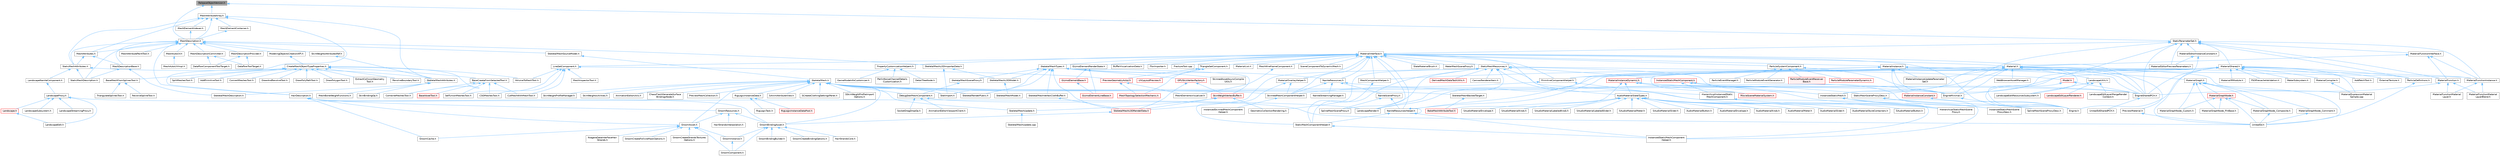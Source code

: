 digraph "ReleaseObjectVersion.h"
{
 // INTERACTIVE_SVG=YES
 // LATEX_PDF_SIZE
  bgcolor="transparent";
  edge [fontname=Helvetica,fontsize=10,labelfontname=Helvetica,labelfontsize=10];
  node [fontname=Helvetica,fontsize=10,shape=box,height=0.2,width=0.4];
  Node1 [id="Node000001",label="ReleaseObjectVersion.h",height=0.2,width=0.4,color="gray40", fillcolor="grey60", style="filled", fontcolor="black",tooltip=" "];
  Node1 -> Node2 [id="edge1_Node000001_Node000002",dir="back",color="steelblue1",style="solid",tooltip=" "];
  Node2 [id="Node000002",label="MeshAttributeArray.h",height=0.2,width=0.4,color="grey40", fillcolor="white", style="filled",URL="$dd/dcf/MeshAttributeArray_8h.html",tooltip=" "];
  Node2 -> Node3 [id="edge2_Node000002_Node000003",dir="back",color="steelblue1",style="solid",tooltip=" "];
  Node3 [id="Node000003",label="HairDescription.h",height=0.2,width=0.4,color="grey40", fillcolor="white", style="filled",URL="$df/d27/HairDescription_8h.html",tooltip=" "];
  Node3 -> Node4 [id="edge3_Node000003_Node000004",dir="back",color="steelblue1",style="solid",tooltip=" "];
  Node4 [id="Node000004",label="GroomAsset.h",height=0.2,width=0.4,color="grey40", fillcolor="white", style="filled",URL="$d8/df1/GroomAsset_8h.html",tooltip=" "];
  Node4 -> Node5 [id="edge4_Node000004_Node000005",dir="back",color="steelblue1",style="solid",tooltip=" "];
  Node5 [id="Node000005",label="GroomCache.h",height=0.2,width=0.4,color="grey40", fillcolor="white", style="filled",URL="$d7/d6e/GroomCache_8h.html",tooltip=" "];
  Node4 -> Node6 [id="edge5_Node000004_Node000006",dir="back",color="steelblue1",style="solid",tooltip=" "];
  Node6 [id="Node000006",label="GroomComponent.h",height=0.2,width=0.4,color="grey40", fillcolor="white", style="filled",URL="$de/d2e/GroomComponent_8h.html",tooltip=" "];
  Node4 -> Node7 [id="edge6_Node000004_Node000007",dir="back",color="steelblue1",style="solid",tooltip=" "];
  Node7 [id="Node000007",label="GroomCreateFollicleMaskOptions.h",height=0.2,width=0.4,color="grey40", fillcolor="white", style="filled",URL="$d7/d8b/GroomCreateFollicleMaskOptions_8h.html",tooltip=" "];
  Node4 -> Node8 [id="edge7_Node000004_Node000008",dir="back",color="steelblue1",style="solid",tooltip=" "];
  Node8 [id="Node000008",label="GroomCreateStrandsTextures\lOptions.h",height=0.2,width=0.4,color="grey40", fillcolor="white", style="filled",URL="$da/dfc/GroomCreateStrandsTexturesOptions_8h.html",tooltip=" "];
  Node4 -> Node9 [id="edge8_Node000004_Node000009",dir="back",color="steelblue1",style="solid",tooltip=" "];
  Node9 [id="Node000009",label="GroomInstance.h",height=0.2,width=0.4,color="grey40", fillcolor="white", style="filled",URL="$dd/d47/GroomInstance_8h.html",tooltip=" "];
  Node9 -> Node6 [id="edge9_Node000009_Node000006",dir="back",color="steelblue1",style="solid",tooltip=" "];
  Node4 -> Node10 [id="edge10_Node000004_Node000010",dir="back",color="steelblue1",style="solid",tooltip=" "];
  Node10 [id="Node000010",label="NiagaraDataInterfaceHair\lStrands.h",height=0.2,width=0.4,color="grey40", fillcolor="white", style="filled",URL="$da/dd2/NiagaraDataInterfaceHairStrands_8h.html",tooltip=" "];
  Node3 -> Node11 [id="edge11_Node000003_Node000011",dir="back",color="steelblue1",style="solid",tooltip=" "];
  Node11 [id="Node000011",label="GroomBindingAsset.h",height=0.2,width=0.4,color="grey40", fillcolor="white", style="filled",URL="$de/d26/GroomBindingAsset_8h.html",tooltip=" "];
  Node11 -> Node12 [id="edge12_Node000011_Node000012",dir="back",color="steelblue1",style="solid",tooltip=" "];
  Node12 [id="Node000012",label="GroomBindingBuilder.h",height=0.2,width=0.4,color="grey40", fillcolor="white", style="filled",URL="$d2/d2f/GroomBindingBuilder_8h.html",tooltip=" "];
  Node11 -> Node6 [id="edge13_Node000011_Node000006",dir="back",color="steelblue1",style="solid",tooltip=" "];
  Node11 -> Node13 [id="edge14_Node000011_Node000013",dir="back",color="steelblue1",style="solid",tooltip=" "];
  Node13 [id="Node000013",label="GroomCreateBindingOptions.h",height=0.2,width=0.4,color="grey40", fillcolor="white", style="filled",URL="$d5/dba/GroomCreateBindingOptions_8h.html",tooltip=" "];
  Node11 -> Node9 [id="edge15_Node000011_Node000009",dir="back",color="steelblue1",style="solid",tooltip=" "];
  Node11 -> Node14 [id="edge16_Node000011_Node000014",dir="back",color="steelblue1",style="solid",tooltip=" "];
  Node14 [id="Node000014",label="HairStrandsCore.h",height=0.2,width=0.4,color="grey40", fillcolor="white", style="filled",URL="$d7/def/HairStrandsCore_8h.html",tooltip=" "];
  Node3 -> Node5 [id="edge17_Node000003_Node000005",dir="back",color="steelblue1",style="solid",tooltip=" "];
  Node3 -> Node15 [id="edge18_Node000003_Node000015",dir="back",color="steelblue1",style="solid",tooltip=" "];
  Node15 [id="Node000015",label="GroomResources.h",height=0.2,width=0.4,color="grey40", fillcolor="white", style="filled",URL="$d0/d70/GroomResources_8h.html",tooltip=" "];
  Node15 -> Node4 [id="edge19_Node000015_Node000004",dir="back",color="steelblue1",style="solid",tooltip=" "];
  Node15 -> Node11 [id="edge20_Node000015_Node000011",dir="back",color="steelblue1",style="solid",tooltip=" "];
  Node15 -> Node16 [id="edge21_Node000015_Node000016",dir="back",color="steelblue1",style="solid",tooltip=" "];
  Node16 [id="Node000016",label="HairStrandsInterpolation.h",height=0.2,width=0.4,color="grey40", fillcolor="white", style="filled",URL="$de/dab/HairStrandsInterpolation_8h.html",tooltip=" "];
  Node2 -> Node17 [id="edge22_Node000002_Node000017",dir="back",color="steelblue1",style="solid",tooltip=" "];
  Node17 [id="Node000017",label="MeshAttributes.h",height=0.2,width=0.4,color="grey40", fillcolor="white", style="filled",URL="$d8/d64/MeshAttributes_8h.html",tooltip=" "];
  Node17 -> Node18 [id="edge23_Node000017_Node000018",dir="back",color="steelblue1",style="solid",tooltip=" "];
  Node18 [id="Node000018",label="MeshDescriptionBase.h",height=0.2,width=0.4,color="grey40", fillcolor="white", style="filled",URL="$d3/d3c/MeshDescriptionBase_8h.html",tooltip=" "];
  Node18 -> Node19 [id="edge24_Node000018_Node000019",dir="back",color="steelblue1",style="solid",tooltip=" "];
  Node19 [id="Node000019",label="SkeletalMeshDescription.h",height=0.2,width=0.4,color="grey40", fillcolor="white", style="filled",URL="$d3/d6a/SkeletalMeshDescription_8h.html",tooltip=" "];
  Node18 -> Node20 [id="edge25_Node000018_Node000020",dir="back",color="steelblue1",style="solid",tooltip=" "];
  Node20 [id="Node000020",label="StaticMeshDescription.h",height=0.2,width=0.4,color="grey40", fillcolor="white", style="filled",URL="$d5/d71/StaticMeshDescription_8h.html",tooltip=" "];
  Node17 -> Node21 [id="edge26_Node000017_Node000021",dir="back",color="steelblue1",style="solid",tooltip=" "];
  Node21 [id="Node000021",label="StaticMeshAttributes.h",height=0.2,width=0.4,color="grey40", fillcolor="white", style="filled",URL="$dd/db4/StaticMeshAttributes_8h.html",tooltip=" "];
  Node21 -> Node22 [id="edge27_Node000021_Node000022",dir="back",color="steelblue1",style="solid",tooltip=" "];
  Node22 [id="Node000022",label="LandscapeNaniteComponent.h",height=0.2,width=0.4,color="grey40", fillcolor="white", style="filled",URL="$d0/de5/LandscapeNaniteComponent_8h.html",tooltip=" "];
  Node22 -> Node23 [id="edge28_Node000022_Node000023",dir="back",color="steelblue1",style="solid",tooltip=" "];
  Node23 [id="Node000023",label="LandscapeProxy.h",height=0.2,width=0.4,color="grey40", fillcolor="white", style="filled",URL="$db/dae/LandscapeProxy_8h.html",tooltip=" "];
  Node23 -> Node24 [id="edge29_Node000023_Node000024",dir="back",color="steelblue1",style="solid",tooltip=" "];
  Node24 [id="Node000024",label="Landscape.h",height=0.2,width=0.4,color="red", fillcolor="#FFF0F0", style="filled",URL="$d5/dd6/Landscape_8h.html",tooltip=" "];
  Node24 -> Node25 [id="edge30_Node000024_Node000025",dir="back",color="steelblue1",style="solid",tooltip=" "];
  Node25 [id="Node000025",label="LandscapeEdit.h",height=0.2,width=0.4,color="grey40", fillcolor="white", style="filled",URL="$df/d61/LandscapeEdit_8h.html",tooltip=" "];
  Node23 -> Node25 [id="edge31_Node000023_Node000025",dir="back",color="steelblue1",style="solid",tooltip=" "];
  Node23 -> Node30 [id="edge32_Node000023_Node000030",dir="back",color="steelblue1",style="solid",tooltip=" "];
  Node30 [id="Node000030",label="LandscapeRender.h",height=0.2,width=0.4,color="grey40", fillcolor="white", style="filled",URL="$df/d67/LandscapeRender_8h.html",tooltip=" "];
  Node23 -> Node31 [id="edge33_Node000023_Node000031",dir="back",color="steelblue1",style="solid",tooltip=" "];
  Node31 [id="Node000031",label="LandscapeStreamingProxy.h",height=0.2,width=0.4,color="grey40", fillcolor="white", style="filled",URL="$de/d5a/LandscapeStreamingProxy_8h.html",tooltip=" "];
  Node23 -> Node32 [id="edge34_Node000023_Node000032",dir="back",color="steelblue1",style="solid",tooltip=" "];
  Node32 [id="Node000032",label="LandscapeSubsystem.h",height=0.2,width=0.4,color="grey40", fillcolor="white", style="filled",URL="$d7/ddd/LandscapeSubsystem_8h.html",tooltip=" "];
  Node21 -> Node33 [id="edge35_Node000021_Node000033",dir="back",color="steelblue1",style="solid",tooltip=" "];
  Node33 [id="Node000033",label="SkeletalMeshAttributes.h",height=0.2,width=0.4,color="grey40", fillcolor="white", style="filled",URL="$df/d3f/SkeletalMeshAttributes_8h.html",tooltip=" "];
  Node33 -> Node34 [id="edge36_Node000033_Node000034",dir="back",color="steelblue1",style="solid",tooltip=" "];
  Node34 [id="Node000034",label="MeshBoneWeightFunctions.h",height=0.2,width=0.4,color="grey40", fillcolor="white", style="filled",URL="$db/df8/MeshBoneWeightFunctions_8h.html",tooltip=" "];
  Node33 -> Node19 [id="edge37_Node000033_Node000019",dir="back",color="steelblue1",style="solid",tooltip=" "];
  Node33 -> Node35 [id="edge38_Node000033_Node000035",dir="back",color="steelblue1",style="solid",tooltip=" "];
  Node35 [id="Node000035",label="SkinBindingOp.h",height=0.2,width=0.4,color="grey40", fillcolor="white", style="filled",URL="$d0/df0/SkinBindingOp_8h.html",tooltip=" "];
  Node21 -> Node20 [id="edge39_Node000021_Node000020",dir="back",color="steelblue1",style="solid",tooltip=" "];
  Node2 -> Node36 [id="edge40_Node000002_Node000036",dir="back",color="steelblue1",style="solid",tooltip=" "];
  Node36 [id="Node000036",label="MeshDescription.h",height=0.2,width=0.4,color="grey40", fillcolor="white", style="filled",URL="$d5/d91/MeshDescription_8h.html",tooltip=" "];
  Node36 -> Node3 [id="edge41_Node000036_Node000003",dir="back",color="steelblue1",style="solid",tooltip=" "];
  Node36 -> Node37 [id="edge42_Node000036_Node000037",dir="back",color="steelblue1",style="solid",tooltip=" "];
  Node37 [id="Node000037",label="MeshAttributePaintTool.h",height=0.2,width=0.4,color="grey40", fillcolor="white", style="filled",URL="$d3/d29/MeshAttributePaintTool_8h.html",tooltip=" "];
  Node36 -> Node17 [id="edge43_Node000036_Node000017",dir="back",color="steelblue1",style="solid",tooltip=" "];
  Node36 -> Node38 [id="edge44_Node000036_Node000038",dir="back",color="steelblue1",style="solid",tooltip=" "];
  Node38 [id="Node000038",label="MeshAutoUV.h",height=0.2,width=0.4,color="grey40", fillcolor="white", style="filled",URL="$d4/db4/MeshAutoUV_8h.html",tooltip=" "];
  Node38 -> Node39 [id="edge45_Node000038_Node000039",dir="back",color="steelblue1",style="solid",tooltip=" "];
  Node39 [id="Node000039",label="MeshAutoUVImpl.h",height=0.2,width=0.4,color="grey40", fillcolor="white", style="filled",URL="$d2/ddc/MeshAutoUVImpl_8h.html",tooltip=" "];
  Node36 -> Node18 [id="edge46_Node000036_Node000018",dir="back",color="steelblue1",style="solid",tooltip=" "];
  Node36 -> Node40 [id="edge47_Node000036_Node000040",dir="back",color="steelblue1",style="solid",tooltip=" "];
  Node40 [id="Node000040",label="MeshDescriptionCommitter.h",height=0.2,width=0.4,color="grey40", fillcolor="white", style="filled",URL="$d0/dae/MeshDescriptionCommitter_8h.html",tooltip=" "];
  Node40 -> Node41 [id="edge48_Node000040_Node000041",dir="back",color="steelblue1",style="solid",tooltip=" "];
  Node41 [id="Node000041",label="DataflowComponentToolTarget.h",height=0.2,width=0.4,color="grey40", fillcolor="white", style="filled",URL="$d4/de8/DataflowComponentToolTarget_8h.html",tooltip=" "];
  Node40 -> Node42 [id="edge49_Node000040_Node000042",dir="back",color="steelblue1",style="solid",tooltip=" "];
  Node42 [id="Node000042",label="DataflowToolTarget.h",height=0.2,width=0.4,color="grey40", fillcolor="white", style="filled",URL="$d3/dd6/DataflowToolTarget_8h.html",tooltip=" "];
  Node36 -> Node43 [id="edge50_Node000036_Node000043",dir="back",color="steelblue1",style="solid",tooltip=" "];
  Node43 [id="Node000043",label="MeshDescriptionProvider.h",height=0.2,width=0.4,color="grey40", fillcolor="white", style="filled",URL="$da/db2/MeshDescriptionProvider_8h.html",tooltip=" "];
  Node43 -> Node41 [id="edge51_Node000043_Node000041",dir="back",color="steelblue1",style="solid",tooltip=" "];
  Node43 -> Node42 [id="edge52_Node000043_Node000042",dir="back",color="steelblue1",style="solid",tooltip=" "];
  Node36 -> Node44 [id="edge53_Node000036_Node000044",dir="back",color="steelblue1",style="solid",tooltip=" "];
  Node44 [id="Node000044",label="ModelingObjectsCreationAPI.h",height=0.2,width=0.4,color="grey40", fillcolor="white", style="filled",URL="$df/d4c/ModelingObjectsCreationAPI_8h.html",tooltip=" "];
  Node44 -> Node45 [id="edge54_Node000044_Node000045",dir="back",color="steelblue1",style="solid",tooltip=" "];
  Node45 [id="Node000045",label="CreateMeshObjectTypeProperties.h",height=0.2,width=0.4,color="grey40", fillcolor="white", style="filled",URL="$d9/d04/CreateMeshObjectTypeProperties_8h.html",tooltip=" "];
  Node45 -> Node46 [id="edge55_Node000045_Node000046",dir="back",color="steelblue1",style="solid",tooltip=" "];
  Node46 [id="Node000046",label="AddPrimitiveTool.h",height=0.2,width=0.4,color="grey40", fillcolor="white", style="filled",URL="$d5/dbf/AddPrimitiveTool_8h.html",tooltip=" "];
  Node45 -> Node47 [id="edge56_Node000045_Node000047",dir="back",color="steelblue1",style="solid",tooltip=" "];
  Node47 [id="Node000047",label="BaseCreateFromSelectedTool.h",height=0.2,width=0.4,color="grey40", fillcolor="white", style="filled",URL="$de/dc7/BaseCreateFromSelectedTool_8h.html",tooltip=" "];
  Node47 -> Node48 [id="edge57_Node000047_Node000048",dir="back",color="steelblue1",style="solid",tooltip=" "];
  Node48 [id="Node000048",label="BaseVoxelTool.h",height=0.2,width=0.4,color="red", fillcolor="#FFF0F0", style="filled",URL="$db/d63/BaseVoxelTool_8h.html",tooltip=" "];
  Node47 -> Node52 [id="edge58_Node000047_Node000052",dir="back",color="steelblue1",style="solid",tooltip=" "];
  Node52 [id="Node000052",label="CSGMeshesTool.h",height=0.2,width=0.4,color="grey40", fillcolor="white", style="filled",URL="$db/dd1/CSGMeshesTool_8h.html",tooltip=" "];
  Node47 -> Node53 [id="edge59_Node000047_Node000053",dir="back",color="steelblue1",style="solid",tooltip=" "];
  Node53 [id="Node000053",label="CombineMeshesTool.h",height=0.2,width=0.4,color="grey40", fillcolor="white", style="filled",URL="$dd/da3/CombineMeshesTool_8h.html",tooltip=" "];
  Node47 -> Node54 [id="edge60_Node000047_Node000054",dir="back",color="steelblue1",style="solid",tooltip=" "];
  Node54 [id="Node000054",label="CutMeshWithMeshTool.h",height=0.2,width=0.4,color="grey40", fillcolor="white", style="filled",URL="$d2/d2c/CutMeshWithMeshTool_8h.html",tooltip=" "];
  Node47 -> Node55 [id="edge61_Node000047_Node000055",dir="back",color="steelblue1",style="solid",tooltip=" "];
  Node55 [id="Node000055",label="SelfUnionMeshesTool.h",height=0.2,width=0.4,color="grey40", fillcolor="white", style="filled",URL="$dc/dad/SelfUnionMeshesTool_8h.html",tooltip=" "];
  Node45 -> Node56 [id="edge62_Node000045_Node000056",dir="back",color="steelblue1",style="solid",tooltip=" "];
  Node56 [id="Node000056",label="BaseMeshFromSplinesTool.h",height=0.2,width=0.4,color="grey40", fillcolor="white", style="filled",URL="$da/d31/BaseMeshFromSplinesTool_8h.html",tooltip=" "];
  Node56 -> Node57 [id="edge63_Node000056_Node000057",dir="back",color="steelblue1",style="solid",tooltip=" "];
  Node57 [id="Node000057",label="RevolveSplineTool.h",height=0.2,width=0.4,color="grey40", fillcolor="white", style="filled",URL="$d3/d36/RevolveSplineTool_8h.html",tooltip=" "];
  Node56 -> Node58 [id="edge64_Node000056_Node000058",dir="back",color="steelblue1",style="solid",tooltip=" "];
  Node58 [id="Node000058",label="TriangulateSplinesTool.h",height=0.2,width=0.4,color="grey40", fillcolor="white", style="filled",URL="$d9/de6/TriangulateSplinesTool_8h.html",tooltip=" "];
  Node45 -> Node53 [id="edge65_Node000045_Node000053",dir="back",color="steelblue1",style="solid",tooltip=" "];
  Node45 -> Node59 [id="edge66_Node000045_Node000059",dir="back",color="steelblue1",style="solid",tooltip=" "];
  Node59 [id="Node000059",label="ConvertMeshesTool.h",height=0.2,width=0.4,color="grey40", fillcolor="white", style="filled",URL="$dc/d47/ConvertMeshesTool_8h.html",tooltip=" "];
  Node45 -> Node60 [id="edge67_Node000045_Node000060",dir="back",color="steelblue1",style="solid",tooltip=" "];
  Node60 [id="Node000060",label="DrawAndRevolveTool.h",height=0.2,width=0.4,color="grey40", fillcolor="white", style="filled",URL="$d8/d06/DrawAndRevolveTool_8h.html",tooltip=" "];
  Node45 -> Node61 [id="edge68_Node000045_Node000061",dir="back",color="steelblue1",style="solid",tooltip=" "];
  Node61 [id="Node000061",label="DrawPolyPathTool.h",height=0.2,width=0.4,color="grey40", fillcolor="white", style="filled",URL="$dc/d3e/DrawPolyPathTool_8h.html",tooltip=" "];
  Node45 -> Node62 [id="edge69_Node000045_Node000062",dir="back",color="steelblue1",style="solid",tooltip=" "];
  Node62 [id="Node000062",label="DrawPolygonTool.h",height=0.2,width=0.4,color="grey40", fillcolor="white", style="filled",URL="$d0/d15/DrawPolygonTool_8h.html",tooltip=" "];
  Node45 -> Node63 [id="edge70_Node000045_Node000063",dir="back",color="steelblue1",style="solid",tooltip=" "];
  Node63 [id="Node000063",label="ExtractCollisionGeometry\lTool.h",height=0.2,width=0.4,color="grey40", fillcolor="white", style="filled",URL="$d6/dbd/ExtractCollisionGeometryTool_8h.html",tooltip=" "];
  Node45 -> Node64 [id="edge71_Node000045_Node000064",dir="back",color="steelblue1",style="solid",tooltip=" "];
  Node64 [id="Node000064",label="RevolveBoundaryTool.h",height=0.2,width=0.4,color="grey40", fillcolor="white", style="filled",URL="$da/dce/RevolveBoundaryTool_8h.html",tooltip=" "];
  Node45 -> Node65 [id="edge72_Node000045_Node000065",dir="back",color="steelblue1",style="solid",tooltip=" "];
  Node65 [id="Node000065",label="SplitMeshesTool.h",height=0.2,width=0.4,color="grey40", fillcolor="white", style="filled",URL="$dc/d7f/SplitMeshesTool_8h.html",tooltip=" "];
  Node45 -> Node66 [id="edge73_Node000045_Node000066",dir="back",color="steelblue1",style="solid",tooltip=" "];
  Node66 [id="Node000066",label="VolumeToMeshTool.h",height=0.2,width=0.4,color="grey40", fillcolor="white", style="filled",URL="$de/d64/VolumeToMeshTool_8h.html",tooltip=" "];
  Node36 -> Node67 [id="edge74_Node000036_Node000067",dir="back",color="steelblue1",style="solid",tooltip=" "];
  Node67 [id="Node000067",label="SkeletalMeshLODImporterData.h",height=0.2,width=0.4,color="grey40", fillcolor="white", style="filled",URL="$de/dc6/SkeletalMeshLODImporterData_8h.html",tooltip=" "];
  Node67 -> Node68 [id="edge75_Node000067_Node000068",dir="back",color="steelblue1",style="solid",tooltip=" "];
  Node68 [id="Node000068",label="SkelImport.h",height=0.2,width=0.4,color="grey40", fillcolor="white", style="filled",URL="$d2/d8b/SkelImport_8h.html",tooltip=" "];
  Node67 -> Node69 [id="edge76_Node000067_Node000069",dir="back",color="steelblue1",style="solid",tooltip=" "];
  Node69 [id="Node000069",label="SkeletalMeshLODModel.h",height=0.2,width=0.4,color="grey40", fillcolor="white", style="filled",URL="$d2/d34/SkeletalMeshLODModel_8h.html",tooltip=" "];
  Node69 -> Node70 [id="edge77_Node000069_Node000070",dir="back",color="steelblue1",style="solid",tooltip=" "];
  Node70 [id="Node000070",label="SkeletalMeshModel.h",height=0.2,width=0.4,color="grey40", fillcolor="white", style="filled",URL="$d1/d2c/SkeletalMeshModel_8h.html",tooltip=" "];
  Node36 -> Node71 [id="edge78_Node000036_Node000071",dir="back",color="steelblue1",style="solid",tooltip=" "];
  Node71 [id="Node000071",label="SkeletalMeshSourceModel.h",height=0.2,width=0.4,color="grey40", fillcolor="white", style="filled",URL="$d0/dc6/SkeletalMeshSourceModel_8h.html",tooltip=" "];
  Node71 -> Node72 [id="edge79_Node000071_Node000072",dir="back",color="steelblue1",style="solid",tooltip=" "];
  Node72 [id="Node000072",label="SkeletalMesh.h",height=0.2,width=0.4,color="grey40", fillcolor="white", style="filled",URL="$d6/de7/SkeletalMesh_8h.html",tooltip=" "];
  Node72 -> Node73 [id="edge80_Node000072_Node000073",dir="back",color="steelblue1",style="solid",tooltip=" "];
  Node73 [id="Node000073",label="AnimationEditorUtils.h",height=0.2,width=0.4,color="grey40", fillcolor="white", style="filled",URL="$df/d23/AnimationEditorUtils_8h.html",tooltip=" "];
  Node72 -> Node74 [id="edge81_Node000072_Node000074",dir="back",color="steelblue1",style="solid",tooltip=" "];
  Node74 [id="Node000074",label="ChaosFleshGenerateSurface\lBindingsNode.h",height=0.2,width=0.4,color="grey40", fillcolor="white", style="filled",URL="$db/dca/ChaosFleshGenerateSurfaceBindingsNode_8h.html",tooltip=" "];
  Node72 -> Node75 [id="edge82_Node000072_Node000075",dir="back",color="steelblue1",style="solid",tooltip=" "];
  Node75 [id="Node000075",label="DebugSkelMeshComponent.h",height=0.2,width=0.4,color="grey40", fillcolor="white", style="filled",URL="$d5/d33/DebugSkelMeshComponent_8h.html",tooltip=" "];
  Node75 -> Node76 [id="edge83_Node000075_Node000076",dir="back",color="steelblue1",style="solid",tooltip=" "];
  Node76 [id="Node000076",label="AnimationEditorViewportClient.h",height=0.2,width=0.4,color="grey40", fillcolor="white", style="filled",URL="$d1/d45/AnimationEditorViewportClient_8h.html",tooltip=" "];
  Node75 -> Node77 [id="edge84_Node000075_Node000077",dir="back",color="steelblue1",style="solid",tooltip=" "];
  Node77 [id="Node000077",label="SocketDragDropOp.h",height=0.2,width=0.4,color="grey40", fillcolor="white", style="filled",URL="$d2/d53/SocketDragDropOp_8h.html",tooltip=" "];
  Node75 -> Node78 [id="edge85_Node000075_Node000078",dir="back",color="steelblue1",style="solid",tooltip=" "];
  Node78 [id="Node000078",label="UnrealEd.h",height=0.2,width=0.4,color="grey40", fillcolor="white", style="filled",URL="$d2/d5f/UnrealEd_8h.html",tooltip=" "];
  Node72 -> Node79 [id="edge86_Node000072_Node000079",dir="back",color="steelblue1",style="solid",tooltip=" "];
  Node79 [id="Node000079",label="EngineMinimal.h",height=0.2,width=0.4,color="grey40", fillcolor="white", style="filled",URL="$d0/d2c/EngineMinimal_8h.html",tooltip=" "];
  Node79 -> Node80 [id="edge87_Node000079_Node000080",dir="back",color="steelblue1",style="solid",tooltip=" "];
  Node80 [id="Node000080",label="Engine.h",height=0.2,width=0.4,color="grey40", fillcolor="white", style="filled",URL="$d1/d34/Public_2Engine_8h.html",tooltip=" "];
  Node72 -> Node81 [id="edge88_Node000072_Node000081",dir="back",color="steelblue1",style="solid",tooltip=" "];
  Node81 [id="Node000081",label="EngineSharedPCH.h",height=0.2,width=0.4,color="grey40", fillcolor="white", style="filled",URL="$dc/dbb/EngineSharedPCH_8h.html",tooltip=" "];
  Node81 -> Node82 [id="edge89_Node000081_Node000082",dir="back",color="steelblue1",style="solid",tooltip=" "];
  Node82 [id="Node000082",label="UnrealEdSharedPCH.h",height=0.2,width=0.4,color="grey40", fillcolor="white", style="filled",URL="$d1/de6/UnrealEdSharedPCH_8h.html",tooltip=" "];
  Node72 -> Node4 [id="edge90_Node000072_Node000004",dir="back",color="steelblue1",style="solid",tooltip=" "];
  Node72 -> Node11 [id="edge91_Node000072_Node000011",dir="back",color="steelblue1",style="solid",tooltip=" "];
  Node72 -> Node83 [id="edge92_Node000072_Node000083",dir="back",color="steelblue1",style="solid",tooltip=" "];
  Node83 [id="Node000083",label="PreviewMeshCollection.h",height=0.2,width=0.4,color="grey40", fillcolor="white", style="filled",URL="$dc/d45/PreviewMeshCollection_8h.html",tooltip=" "];
  Node72 -> Node84 [id="edge93_Node000072_Node000084",dir="back",color="steelblue1",style="solid",tooltip=" "];
  Node84 [id="Node000084",label="RigLogicInstanceData.h",height=0.2,width=0.4,color="grey40", fillcolor="white", style="filled",URL="$d5/d38/RigLogicInstanceData_8h.html",tooltip=" "];
  Node84 -> Node85 [id="edge94_Node000084_Node000085",dir="back",color="steelblue1",style="solid",tooltip=" "];
  Node85 [id="Node000085",label="RigLogicInstanceDataPool.h",height=0.2,width=0.4,color="red", fillcolor="#FFF0F0", style="filled",URL="$d3/df0/RigLogicInstanceDataPool_8h.html",tooltip=" "];
  Node84 -> Node87 [id="edge95_Node000084_Node000087",dir="back",color="steelblue1",style="solid",tooltip=" "];
  Node87 [id="Node000087",label="RigLogicTask.h",height=0.2,width=0.4,color="grey40", fillcolor="white", style="filled",URL="$dd/de7/RigLogicTask_8h.html",tooltip=" "];
  Node72 -> Node88 [id="edge96_Node000072_Node000088",dir="back",color="steelblue1",style="solid",tooltip=" "];
  Node88 [id="Node000088",label="SAnimAttributeView.h",height=0.2,width=0.4,color="grey40", fillcolor="white", style="filled",URL="$df/d42/SAnimAttributeView_8h.html",tooltip=" "];
  Node72 -> Node89 [id="edge97_Node000072_Node000089",dir="back",color="steelblue1",style="solid",tooltip=" "];
  Node89 [id="Node000089",label="SCreateClothingSettingsPanel.h",height=0.2,width=0.4,color="grey40", fillcolor="white", style="filled",URL="$d1/d49/SCreateClothingSettingsPanel_8h.html",tooltip=" "];
  Node72 -> Node90 [id="edge98_Node000072_Node000090",dir="back",color="steelblue1",style="solid",tooltip=" "];
  Node90 [id="Node000090",label="SSkinWeightProfileImport\lOptions.h",height=0.2,width=0.4,color="grey40", fillcolor="white", style="filled",URL="$d9/d21/SSkinWeightProfileImportOptions_8h.html",tooltip=" "];
  Node72 -> Node68 [id="edge99_Node000072_Node000068",dir="back",color="steelblue1",style="solid",tooltip=" "];
  Node72 -> Node91 [id="edge100_Node000072_Node000091",dir="back",color="steelblue1",style="solid",tooltip=" "];
  Node91 [id="Node000091",label="SkeletalMeshBackedTarget.h",height=0.2,width=0.4,color="grey40", fillcolor="white", style="filled",URL="$d7/da8/SkeletalMeshBackedTarget_8h.html",tooltip=" "];
  Node91 -> Node92 [id="edge101_Node000091_Node000092",dir="back",color="steelblue1",style="solid",tooltip=" "];
  Node92 [id="Node000092",label="BakeMeshAttributeTool.h",height=0.2,width=0.4,color="red", fillcolor="#FFF0F0", style="filled",URL="$d0/d82/BakeMeshAttributeTool_8h.html",tooltip=" "];
  Node72 -> Node97 [id="edge102_Node000072_Node000097",dir="back",color="steelblue1",style="solid",tooltip=" "];
  Node97 [id="Node000097",label="SkeletalMeshUpdate.h",height=0.2,width=0.4,color="grey40", fillcolor="white", style="filled",URL="$df/d79/SkeletalMeshUpdate_8h.html",tooltip=" "];
  Node97 -> Node98 [id="edge103_Node000097_Node000098",dir="back",color="steelblue1",style="solid",tooltip=" "];
  Node98 [id="Node000098",label="SkeletalMeshUpdate.cpp",height=0.2,width=0.4,color="grey40", fillcolor="white", style="filled",URL="$db/d45/SkeletalMeshUpdate_8cpp.html",tooltip=" "];
  Node72 -> Node99 [id="edge104_Node000072_Node000099",dir="back",color="steelblue1",style="solid",tooltip=" "];
  Node99 [id="Node000099",label="SkeletalRenderPublic.h",height=0.2,width=0.4,color="grey40", fillcolor="white", style="filled",URL="$d5/d40/SkeletalRenderPublic_8h.html",tooltip=" "];
  Node72 -> Node100 [id="edge105_Node000072_Node000100",dir="back",color="steelblue1",style="solid",tooltip=" "];
  Node100 [id="Node000100",label="SkinWeightProfileManager.h",height=0.2,width=0.4,color="grey40", fillcolor="white", style="filled",URL="$d4/d83/SkinWeightProfileManager_8h.html",tooltip=" "];
  Node72 -> Node101 [id="edge106_Node000072_Node000101",dir="back",color="steelblue1",style="solid",tooltip=" "];
  Node101 [id="Node000101",label="SkinWeightsUtilities.h",height=0.2,width=0.4,color="grey40", fillcolor="white", style="filled",URL="$d1/d40/SkinWeightsUtilities_8h.html",tooltip=" "];
  Node72 -> Node102 [id="edge107_Node000072_Node000102",dir="back",color="steelblue1",style="solid",tooltip=" "];
  Node102 [id="Node000102",label="SkinnedMeshComponentHelper.h",height=0.2,width=0.4,color="grey40", fillcolor="white", style="filled",URL="$db/d81/SkinnedMeshComponentHelper_8h.html",tooltip=" "];
  Node102 -> Node103 [id="edge108_Node000102_Node000103",dir="back",color="steelblue1",style="solid",tooltip=" "];
  Node103 [id="Node000103",label="InstancedSkinnedMeshComponent\lHelper.h",height=0.2,width=0.4,color="grey40", fillcolor="white", style="filled",URL="$d1/d86/InstancedSkinnedMeshComponentHelper_8h.html",tooltip=" "];
  Node36 -> Node104 [id="edge109_Node000036_Node000104",dir="back",color="steelblue1",style="solid",tooltip=" "];
  Node104 [id="Node000104",label="SkinWeightsAttributesRef.h",height=0.2,width=0.4,color="grey40", fillcolor="white", style="filled",URL="$d8/dc2/SkinWeightsAttributesRef_8h.html",tooltip=" "];
  Node104 -> Node33 [id="edge110_Node000104_Node000033",dir="back",color="steelblue1",style="solid",tooltip=" "];
  Node36 -> Node21 [id="edge111_Node000036_Node000021",dir="back",color="steelblue1",style="solid",tooltip=" "];
  Node36 -> Node20 [id="edge112_Node000036_Node000020",dir="back",color="steelblue1",style="solid",tooltip=" "];
  Node2 -> Node105 [id="edge113_Node000002_Node000105",dir="back",color="steelblue1",style="solid",tooltip=" "];
  Node105 [id="Node000105",label="MeshElementContainer.h",height=0.2,width=0.4,color="grey40", fillcolor="white", style="filled",URL="$d1/dfa/MeshElementContainer_8h.html",tooltip=" "];
  Node105 -> Node36 [id="edge114_Node000105_Node000036",dir="back",color="steelblue1",style="solid",tooltip=" "];
  Node2 -> Node106 [id="edge115_Node000002_Node000106",dir="back",color="steelblue1",style="solid",tooltip=" "];
  Node106 [id="Node000106",label="MeshElementIndexer.h",height=0.2,width=0.4,color="grey40", fillcolor="white", style="filled",URL="$db/d4c/MeshElementIndexer_8h.html",tooltip=" "];
  Node106 -> Node36 [id="edge116_Node000106_Node000036",dir="back",color="steelblue1",style="solid",tooltip=" "];
  Node2 -> Node33 [id="edge117_Node000002_Node000033",dir="back",color="steelblue1",style="solid",tooltip=" "];
  Node2 -> Node21 [id="edge118_Node000002_Node000021",dir="back",color="steelblue1",style="solid",tooltip=" "];
  Node1 -> Node36 [id="edge119_Node000001_Node000036",dir="back",color="steelblue1",style="solid",tooltip=" "];
  Node1 -> Node107 [id="edge120_Node000001_Node000107",dir="back",color="steelblue1",style="solid",tooltip=" "];
  Node107 [id="Node000107",label="StaticParameterSet.h",height=0.2,width=0.4,color="grey40", fillcolor="white", style="filled",URL="$dd/d7e/StaticParameterSet_8h.html",tooltip=" "];
  Node107 -> Node80 [id="edge121_Node000107_Node000080",dir="back",color="steelblue1",style="solid",tooltip=" "];
  Node107 -> Node79 [id="edge122_Node000107_Node000079",dir="back",color="steelblue1",style="solid",tooltip=" "];
  Node107 -> Node81 [id="edge123_Node000107_Node000081",dir="back",color="steelblue1",style="solid",tooltip=" "];
  Node107 -> Node108 [id="edge124_Node000107_Node000108",dir="back",color="steelblue1",style="solid",tooltip=" "];
  Node108 [id="Node000108",label="MaterialEditorInstanceConstant.h",height=0.2,width=0.4,color="grey40", fillcolor="white", style="filled",URL="$d8/d4b/MaterialEditorInstanceConstant_8h.html",tooltip=" "];
  Node108 -> Node109 [id="edge125_Node000108_Node000109",dir="back",color="steelblue1",style="solid",tooltip=" "];
  Node109 [id="Node000109",label="MaterialEditorPreviewParameters.h",height=0.2,width=0.4,color="grey40", fillcolor="white", style="filled",URL="$db/dd5/MaterialEditorPreviewParameters_8h.html",tooltip=" "];
  Node108 -> Node78 [id="edge126_Node000108_Node000078",dir="back",color="steelblue1",style="solid",tooltip=" "];
  Node107 -> Node109 [id="edge127_Node000107_Node000109",dir="back",color="steelblue1",style="solid",tooltip=" "];
  Node107 -> Node110 [id="edge128_Node000107_Node000110",dir="back",color="steelblue1",style="solid",tooltip=" "];
  Node110 [id="Node000110",label="MaterialFunction.h",height=0.2,width=0.4,color="grey40", fillcolor="white", style="filled",URL="$d7/dde/MaterialFunction_8h.html",tooltip=" "];
  Node110 -> Node81 [id="edge129_Node000110_Node000081",dir="back",color="steelblue1",style="solid",tooltip=" "];
  Node110 -> Node111 [id="edge130_Node000110_Node000111",dir="back",color="steelblue1",style="solid",tooltip=" "];
  Node111 [id="Node000111",label="MaterialFunctionMaterial\lLayer.h",height=0.2,width=0.4,color="grey40", fillcolor="white", style="filled",URL="$d5/db3/MaterialFunctionMaterialLayer_8h.html",tooltip=" "];
  Node110 -> Node112 [id="edge131_Node000110_Node000112",dir="back",color="steelblue1",style="solid",tooltip=" "];
  Node112 [id="Node000112",label="MaterialFunctionMaterial\lLayerBlend.h",height=0.2,width=0.4,color="grey40", fillcolor="white", style="filled",URL="$d9/d8a/MaterialFunctionMaterialLayerBlend_8h.html",tooltip=" "];
  Node107 -> Node113 [id="edge132_Node000107_Node000113",dir="back",color="steelblue1",style="solid",tooltip=" "];
  Node113 [id="Node000113",label="MaterialFunctionInstance.h",height=0.2,width=0.4,color="grey40", fillcolor="white", style="filled",URL="$dd/d09/MaterialFunctionInstance_8h.html",tooltip=" "];
  Node113 -> Node111 [id="edge133_Node000113_Node000111",dir="back",color="steelblue1",style="solid",tooltip=" "];
  Node113 -> Node112 [id="edge134_Node000113_Node000112",dir="back",color="steelblue1",style="solid",tooltip=" "];
  Node107 -> Node114 [id="edge135_Node000107_Node000114",dir="back",color="steelblue1",style="solid",tooltip=" "];
  Node114 [id="Node000114",label="MaterialFunctionInterface.h",height=0.2,width=0.4,color="grey40", fillcolor="white", style="filled",URL="$d7/d41/MaterialFunctionInterface_8h.html",tooltip=" "];
  Node114 -> Node115 [id="edge136_Node000114_Node000115",dir="back",color="steelblue1",style="solid",tooltip=" "];
  Node115 [id="Node000115",label="Material.h",height=0.2,width=0.4,color="grey40", fillcolor="white", style="filled",URL="$df/d12/Material_8h.html",tooltip=" "];
  Node115 -> Node79 [id="edge137_Node000115_Node000079",dir="back",color="steelblue1",style="solid",tooltip=" "];
  Node115 -> Node81 [id="edge138_Node000115_Node000081",dir="back",color="steelblue1",style="solid",tooltip=" "];
  Node115 -> Node116 [id="edge139_Node000115_Node000116",dir="back",color="steelblue1",style="solid",tooltip=" "];
  Node116 [id="Node000116",label="InstancedStaticMesh.h",height=0.2,width=0.4,color="grey40", fillcolor="white", style="filled",URL="$dd/d89/InstancedStaticMesh_8h.html",tooltip=" "];
  Node116 -> Node117 [id="edge140_Node000116_Node000117",dir="back",color="steelblue1",style="solid",tooltip=" "];
  Node117 [id="Node000117",label="HierarchicalStaticMeshScene\lProxy.h",height=0.2,width=0.4,color="grey40", fillcolor="white", style="filled",URL="$d3/d4d/HierarchicalStaticMeshSceneProxy_8h.html",tooltip=" "];
  Node116 -> Node118 [id="edge141_Node000116_Node000118",dir="back",color="steelblue1",style="solid",tooltip=" "];
  Node118 [id="Node000118",label="InstancedStaticMeshComponent\lHelper.h",height=0.2,width=0.4,color="grey40", fillcolor="white", style="filled",URL="$dc/dc7/InstancedStaticMeshComponentHelper_8h.html",tooltip=" "];
  Node116 -> Node119 [id="edge142_Node000116_Node000119",dir="back",color="steelblue1",style="solid",tooltip=" "];
  Node119 [id="Node000119",label="InstancedStaticMeshScene\lProxyDesc.h",height=0.2,width=0.4,color="grey40", fillcolor="white", style="filled",URL="$db/dcf/InstancedStaticMeshSceneProxyDesc_8h.html",tooltip=" "];
  Node115 -> Node120 [id="edge143_Node000115_Node000120",dir="back",color="steelblue1",style="solid",tooltip=" "];
  Node120 [id="Node000120",label="LandscapeEditResourcesSubsystem.h",height=0.2,width=0.4,color="grey40", fillcolor="white", style="filled",URL="$db/d28/LandscapeEditResourcesSubsystem_8h.html",tooltip=" "];
  Node115 -> Node121 [id="edge144_Node000115_Node000121",dir="back",color="steelblue1",style="solid",tooltip=" "];
  Node121 [id="Node000121",label="LandscapeUtils.h",height=0.2,width=0.4,color="grey40", fillcolor="white", style="filled",URL="$d0/dc0/LandscapeUtils_8h.html",tooltip=" "];
  Node121 -> Node122 [id="edge145_Node000121_Node000122",dir="back",color="steelblue1",style="solid",tooltip=" "];
  Node122 [id="Node000122",label="LandscapeEditLayerMergeRender\lContext.h",height=0.2,width=0.4,color="grey40", fillcolor="white", style="filled",URL="$d1/d40/LandscapeEditLayerMergeRenderContext_8h.html",tooltip=" "];
  Node121 -> Node123 [id="edge146_Node000121_Node000123",dir="back",color="steelblue1",style="solid",tooltip=" "];
  Node123 [id="Node000123",label="LandscapeEditLayerRenderer.h",height=0.2,width=0.4,color="red", fillcolor="#FFF0F0", style="filled",URL="$d4/ddf/LandscapeEditLayerRenderer_8h.html",tooltip=" "];
  Node121 -> Node120 [id="edge147_Node000121_Node000120",dir="back",color="steelblue1",style="solid",tooltip=" "];
  Node115 -> Node125 [id="edge148_Node000115_Node000125",dir="back",color="steelblue1",style="solid",tooltip=" "];
  Node125 [id="Node000125",label="MaterialExpressionMaterial\lSample.cpp",height=0.2,width=0.4,color="grey40", fillcolor="white", style="filled",URL="$d0/dbd/MaterialExpressionMaterialSample_8cpp.html",tooltip=" "];
  Node115 -> Node113 [id="edge149_Node000115_Node000113",dir="back",color="steelblue1",style="solid",tooltip=" "];
  Node115 -> Node126 [id="edge150_Node000115_Node000126",dir="back",color="steelblue1",style="solid",tooltip=" "];
  Node126 [id="Node000126",label="MaterialGraph.h",height=0.2,width=0.4,color="grey40", fillcolor="white", style="filled",URL="$dd/d8d/MaterialGraph_8h.html",tooltip=" "];
  Node126 -> Node127 [id="edge151_Node000126_Node000127",dir="back",color="steelblue1",style="solid",tooltip=" "];
  Node127 [id="Node000127",label="MaterialGraphNode.h",height=0.2,width=0.4,color="red", fillcolor="#FFF0F0", style="filled",URL="$d7/d89/MaterialGraphNode_8h.html",tooltip=" "];
  Node127 -> Node128 [id="edge152_Node000127_Node000128",dir="back",color="steelblue1",style="solid",tooltip=" "];
  Node128 [id="Node000128",label="MaterialGraphNode_Composite.h",height=0.2,width=0.4,color="grey40", fillcolor="white", style="filled",URL="$d0/d2a/MaterialGraphNode__Composite_8h.html",tooltip=" "];
  Node128 -> Node78 [id="edge153_Node000128_Node000078",dir="back",color="steelblue1",style="solid",tooltip=" "];
  Node127 -> Node129 [id="edge154_Node000127_Node000129",dir="back",color="steelblue1",style="solid",tooltip=" "];
  Node129 [id="Node000129",label="MaterialGraphNode_Custom.h",height=0.2,width=0.4,color="grey40", fillcolor="white", style="filled",URL="$d5/d6c/MaterialGraphNode__Custom_8h.html",tooltip=" "];
  Node127 -> Node131 [id="edge155_Node000127_Node000131",dir="back",color="steelblue1",style="solid",tooltip=" "];
  Node131 [id="Node000131",label="MaterialGraphNode_PinBase.h",height=0.2,width=0.4,color="grey40", fillcolor="white", style="filled",URL="$d5/dda/MaterialGraphNode__PinBase_8h.html",tooltip=" "];
  Node127 -> Node78 [id="edge156_Node000127_Node000078",dir="back",color="steelblue1",style="solid",tooltip=" "];
  Node126 -> Node132 [id="edge157_Node000126_Node000132",dir="back",color="steelblue1",style="solid",tooltip=" "];
  Node132 [id="Node000132",label="MaterialGraphNode_Comment.h",height=0.2,width=0.4,color="grey40", fillcolor="white", style="filled",URL="$da/db6/MaterialGraphNode__Comment_8h.html",tooltip=" "];
  Node132 -> Node78 [id="edge158_Node000132_Node000078",dir="back",color="steelblue1",style="solid",tooltip=" "];
  Node126 -> Node128 [id="edge159_Node000126_Node000128",dir="back",color="steelblue1",style="solid",tooltip=" "];
  Node126 -> Node129 [id="edge160_Node000126_Node000129",dir="back",color="steelblue1",style="solid",tooltip=" "];
  Node126 -> Node131 [id="edge161_Node000126_Node000131",dir="back",color="steelblue1",style="solid",tooltip=" "];
  Node126 -> Node78 [id="edge162_Node000126_Node000078",dir="back",color="steelblue1",style="solid",tooltip=" "];
  Node115 -> Node133 [id="edge163_Node000115_Node000133",dir="back",color="steelblue1",style="solid",tooltip=" "];
  Node133 [id="Node000133",label="MaterialInstanceUpdateParameter\lSet.h",height=0.2,width=0.4,color="grey40", fillcolor="white", style="filled",URL="$dd/df7/MaterialInstanceUpdateParameterSet_8h.html",tooltip=" "];
  Node115 -> Node134 [id="edge164_Node000115_Node000134",dir="back",color="steelblue1",style="solid",tooltip=" "];
  Node134 [id="Node000134",label="MeshComponentHelper.h",height=0.2,width=0.4,color="grey40", fillcolor="white", style="filled",URL="$d3/de8/MeshComponentHelper_8h.html",tooltip=" "];
  Node134 -> Node135 [id="edge165_Node000134_Node000135",dir="back",color="steelblue1",style="solid",tooltip=" "];
  Node135 [id="Node000135",label="StaticMeshComponentHelper.h",height=0.2,width=0.4,color="grey40", fillcolor="white", style="filled",URL="$dc/dc1/StaticMeshComponentHelper_8h.html",tooltip=" "];
  Node135 -> Node118 [id="edge166_Node000135_Node000118",dir="back",color="steelblue1",style="solid",tooltip=" "];
  Node115 -> Node136 [id="edge167_Node000115_Node000136",dir="back",color="steelblue1",style="solid",tooltip=" "];
  Node136 [id="Node000136",label="NaniteResourcesHelper.h",height=0.2,width=0.4,color="grey40", fillcolor="white", style="filled",URL="$dc/d48/NaniteResourcesHelper_8h.html",tooltip=" "];
  Node136 -> Node118 [id="edge168_Node000136_Node000118",dir="back",color="steelblue1",style="solid",tooltip=" "];
  Node136 -> Node136 [id="edge169_Node000136_Node000136",dir="back",color="steelblue1",style="solid",tooltip=" "];
  Node136 -> Node135 [id="edge170_Node000136_Node000135",dir="back",color="steelblue1",style="solid",tooltip=" "];
  Node115 -> Node137 [id="edge171_Node000115_Node000137",dir="back",color="steelblue1",style="solid",tooltip=" "];
  Node137 [id="Node000137",label="PreviewMaterial.h",height=0.2,width=0.4,color="grey40", fillcolor="white", style="filled",URL="$d4/de3/PreviewMaterial_8h.html",tooltip=" "];
  Node137 -> Node78 [id="edge172_Node000137_Node000078",dir="back",color="steelblue1",style="solid",tooltip=" "];
  Node115 -> Node138 [id="edge173_Node000115_Node000138",dir="back",color="steelblue1",style="solid",tooltip=" "];
  Node138 [id="Node000138",label="PrimitiveComponentHelper.h",height=0.2,width=0.4,color="grey40", fillcolor="white", style="filled",URL="$d1/d08/PrimitiveComponentHelper_8h.html",tooltip=" "];
  Node138 -> Node118 [id="edge174_Node000138_Node000118",dir="back",color="steelblue1",style="solid",tooltip=" "];
  Node138 -> Node102 [id="edge175_Node000138_Node000102",dir="back",color="steelblue1",style="solid",tooltip=" "];
  Node115 -> Node139 [id="edge176_Node000115_Node000139",dir="back",color="steelblue1",style="solid",tooltip=" "];
  Node139 [id="Node000139",label="StaticMeshSceneProxyDesc.h",height=0.2,width=0.4,color="grey40", fillcolor="white", style="filled",URL="$d0/d31/StaticMeshSceneProxyDesc_8h.html",tooltip=" "];
  Node139 -> Node119 [id="edge177_Node000139_Node000119",dir="back",color="steelblue1",style="solid",tooltip=" "];
  Node139 -> Node140 [id="edge178_Node000139_Node000140",dir="back",color="steelblue1",style="solid",tooltip=" "];
  Node140 [id="Node000140",label="SplineMeshSceneProxyDesc.h",height=0.2,width=0.4,color="grey40", fillcolor="white", style="filled",URL="$db/d1b/SplineMeshSceneProxyDesc_8h.html",tooltip=" "];
  Node115 -> Node141 [id="edge179_Node000115_Node000141",dir="back",color="steelblue1",style="solid",tooltip=" "];
  Node141 [id="Node000141",label="WebBrowserAssetManager.h",height=0.2,width=0.4,color="grey40", fillcolor="white", style="filled",URL="$db/d79/WebBrowserAssetManager_8h.html",tooltip=" "];
  Node114 -> Node110 [id="edge180_Node000114_Node000110",dir="back",color="steelblue1",style="solid",tooltip=" "];
  Node114 -> Node113 [id="edge181_Node000114_Node000113",dir="back",color="steelblue1",style="solid",tooltip=" "];
  Node107 -> Node142 [id="edge182_Node000107_Node000142",dir="back",color="steelblue1",style="solid",tooltip=" "];
  Node142 [id="Node000142",label="MaterialInterface.h",height=0.2,width=0.4,color="grey40", fillcolor="white", style="filled",URL="$de/daa/MaterialInterface_8h.html",tooltip=" "];
  Node142 -> Node143 [id="edge183_Node000142_Node000143",dir="back",color="steelblue1",style="solid",tooltip=" "];
  Node143 [id="Node000143",label="AudioMaterialSlateTypes.h",height=0.2,width=0.4,color="grey40", fillcolor="white", style="filled",URL="$d3/d2d/AudioMaterialSlateTypes_8h.html",tooltip=" "];
  Node143 -> Node144 [id="edge184_Node000143_Node000144",dir="back",color="steelblue1",style="solid",tooltip=" "];
  Node144 [id="Node000144",label="AudioMaterialButton.h",height=0.2,width=0.4,color="grey40", fillcolor="white", style="filled",URL="$de/dca/AudioMaterialButton_8h.html",tooltip=" "];
  Node143 -> Node145 [id="edge185_Node000143_Node000145",dir="back",color="steelblue1",style="solid",tooltip=" "];
  Node145 [id="Node000145",label="AudioMaterialEnvelope.h",height=0.2,width=0.4,color="grey40", fillcolor="white", style="filled",URL="$d8/d42/AudioMaterialEnvelope_8h.html",tooltip=" "];
  Node143 -> Node146 [id="edge186_Node000143_Node000146",dir="back",color="steelblue1",style="solid",tooltip=" "];
  Node146 [id="Node000146",label="AudioMaterialKnob.h",height=0.2,width=0.4,color="grey40", fillcolor="white", style="filled",URL="$d1/d59/AudioMaterialKnob_8h.html",tooltip=" "];
  Node143 -> Node147 [id="edge187_Node000143_Node000147",dir="back",color="steelblue1",style="solid",tooltip=" "];
  Node147 [id="Node000147",label="AudioMaterialMeter.h",height=0.2,width=0.4,color="grey40", fillcolor="white", style="filled",URL="$d7/dc3/AudioMaterialMeter_8h.html",tooltip=" "];
  Node143 -> Node148 [id="edge188_Node000143_Node000148",dir="back",color="steelblue1",style="solid",tooltip=" "];
  Node148 [id="Node000148",label="AudioMaterialSlider.h",height=0.2,width=0.4,color="grey40", fillcolor="white", style="filled",URL="$de/db4/AudioMaterialSlider_8h.html",tooltip=" "];
  Node143 -> Node149 [id="edge189_Node000143_Node000149",dir="back",color="steelblue1",style="solid",tooltip=" "];
  Node149 [id="Node000149",label="AudioMaterialStyleContainers.h",height=0.2,width=0.4,color="grey40", fillcolor="white", style="filled",URL="$d2/d4e/AudioMaterialStyleContainers_8h.html",tooltip=" "];
  Node143 -> Node150 [id="edge190_Node000143_Node000150",dir="back",color="steelblue1",style="solid",tooltip=" "];
  Node150 [id="Node000150",label="SAudioMaterialButton.h",height=0.2,width=0.4,color="grey40", fillcolor="white", style="filled",URL="$d5/df6/SAudioMaterialButton_8h.html",tooltip=" "];
  Node143 -> Node151 [id="edge191_Node000143_Node000151",dir="back",color="steelblue1",style="solid",tooltip=" "];
  Node151 [id="Node000151",label="SAudioMaterialEnvelope.h",height=0.2,width=0.4,color="grey40", fillcolor="white", style="filled",URL="$d5/d2b/SAudioMaterialEnvelope_8h.html",tooltip=" "];
  Node143 -> Node152 [id="edge192_Node000143_Node000152",dir="back",color="steelblue1",style="solid",tooltip=" "];
  Node152 [id="Node000152",label="SAudioMaterialKnob.h",height=0.2,width=0.4,color="grey40", fillcolor="white", style="filled",URL="$d5/d68/SAudioMaterialKnob_8h.html",tooltip=" "];
  Node143 -> Node153 [id="edge193_Node000143_Node000153",dir="back",color="steelblue1",style="solid",tooltip=" "];
  Node153 [id="Node000153",label="SAudioMaterialLabeledKnob.h",height=0.2,width=0.4,color="grey40", fillcolor="white", style="filled",URL="$de/d2d/SAudioMaterialLabeledKnob_8h.html",tooltip=" "];
  Node143 -> Node154 [id="edge194_Node000143_Node000154",dir="back",color="steelblue1",style="solid",tooltip=" "];
  Node154 [id="Node000154",label="SAudioMaterialLabeledSlider.h",height=0.2,width=0.4,color="grey40", fillcolor="white", style="filled",URL="$d7/df2/SAudioMaterialLabeledSlider_8h.html",tooltip=" "];
  Node143 -> Node155 [id="edge195_Node000143_Node000155",dir="back",color="steelblue1",style="solid",tooltip=" "];
  Node155 [id="Node000155",label="SAudioMaterialMeter.h",height=0.2,width=0.4,color="grey40", fillcolor="white", style="filled",URL="$d9/da6/SAudioMaterialMeter_8h.html",tooltip=" "];
  Node143 -> Node156 [id="edge196_Node000143_Node000156",dir="back",color="steelblue1",style="solid",tooltip=" "];
  Node156 [id="Node000156",label="SAudioMaterialSlider.h",height=0.2,width=0.4,color="grey40", fillcolor="white", style="filled",URL="$d1/d37/SAudioMaterialSlider_8h.html",tooltip=" "];
  Node142 -> Node157 [id="edge197_Node000142_Node000157",dir="back",color="steelblue1",style="solid",tooltip=" "];
  Node157 [id="Node000157",label="BufferVisualizationData.h",height=0.2,width=0.4,color="grey40", fillcolor="white", style="filled",URL="$df/df1/BufferVisualizationData_8h.html",tooltip=" "];
  Node142 -> Node80 [id="edge198_Node000142_Node000080",dir="back",color="steelblue1",style="solid",tooltip=" "];
  Node142 -> Node81 [id="edge199_Node000142_Node000081",dir="back",color="steelblue1",style="solid",tooltip=" "];
  Node142 -> Node158 [id="edge200_Node000142_Node000158",dir="back",color="steelblue1",style="solid",tooltip=" "];
  Node158 [id="Node000158",label="FbxImporter.h",height=0.2,width=0.4,color="grey40", fillcolor="white", style="filled",URL="$d4/dfb/FbxImporter_8h.html",tooltip=" "];
  Node142 -> Node159 [id="edge201_Node000142_Node000159",dir="back",color="steelblue1",style="solid",tooltip=" "];
  Node159 [id="Node000159",label="FractureTool.cpp",height=0.2,width=0.4,color="grey40", fillcolor="white", style="filled",URL="$dc/d9a/FractureTool_8cpp.html",tooltip=" "];
  Node142 -> Node160 [id="edge202_Node000142_Node000160",dir="back",color="steelblue1",style="solid",tooltip=" "];
  Node160 [id="Node000160",label="GizmoElementRenderState.h",height=0.2,width=0.4,color="grey40", fillcolor="white", style="filled",URL="$dd/def/GizmoElementRenderState_8h.html",tooltip=" "];
  Node160 -> Node161 [id="edge203_Node000160_Node000161",dir="back",color="steelblue1",style="solid",tooltip=" "];
  Node161 [id="Node000161",label="GizmoElementBase.h",height=0.2,width=0.4,color="red", fillcolor="#FFF0F0", style="filled",URL="$d5/d19/GizmoElementBase_8h.html",tooltip=" "];
  Node161 -> Node167 [id="edge204_Node000161_Node000167",dir="back",color="steelblue1",style="solid",tooltip=" "];
  Node167 [id="Node000167",label="GizmoElementLineBase.h",height=0.2,width=0.4,color="red", fillcolor="#FFF0F0", style="filled",URL="$d4/d1b/GizmoElementLineBase_8h.html",tooltip=" "];
  Node160 -> Node167 [id="edge205_Node000160_Node000167",dir="back",color="steelblue1",style="solid",tooltip=" "];
  Node142 -> Node30 [id="edge206_Node000142_Node000030",dir="back",color="steelblue1",style="solid",tooltip=" "];
  Node142 -> Node177 [id="edge207_Node000142_Node000177",dir="back",color="steelblue1",style="solid",tooltip=" "];
  Node177 [id="Node000177",label="LineSetComponent.h",height=0.2,width=0.4,color="grey40", fillcolor="white", style="filled",URL="$d7/d6b/LineSetComponent_8h.html",tooltip=" "];
  Node177 -> Node52 [id="edge208_Node000177_Node000052",dir="back",color="steelblue1",style="solid",tooltip=" "];
  Node177 -> Node54 [id="edge209_Node000177_Node000054",dir="back",color="steelblue1",style="solid",tooltip=" "];
  Node177 -> Node178 [id="edge210_Node000177_Node000178",dir="back",color="steelblue1",style="solid",tooltip=" "];
  Node178 [id="Node000178",label="MeshInspectorTool.h",height=0.2,width=0.4,color="grey40", fillcolor="white", style="filled",URL="$de/da1/MeshInspectorTool_8h.html",tooltip=" "];
  Node177 -> Node179 [id="edge211_Node000177_Node000179",dir="back",color="steelblue1",style="solid",tooltip=" "];
  Node179 [id="Node000179",label="PreviewGeometryActor.h",height=0.2,width=0.4,color="red", fillcolor="#FFF0F0", style="filled",URL="$d3/d38/PreviewGeometryActor_8h.html",tooltip=" "];
  Node179 -> Node180 [id="edge212_Node000179_Node000180",dir="back",color="steelblue1",style="solid",tooltip=" "];
  Node180 [id="Node000180",label="MeshElementsVisualizer.h",height=0.2,width=0.4,color="grey40", fillcolor="white", style="filled",URL="$d9/d01/MeshElementsVisualizer_8h.html",tooltip=" "];
  Node179 -> Node181 [id="edge213_Node000179_Node000181",dir="back",color="steelblue1",style="solid",tooltip=" "];
  Node181 [id="Node000181",label="MeshTopologySelectionMechanic.h",height=0.2,width=0.4,color="red", fillcolor="#FFF0F0", style="filled",URL="$d5/d15/MeshTopologySelectionMechanic_8h.html",tooltip=" "];
  Node177 -> Node55 [id="edge214_Node000177_Node000055",dir="back",color="steelblue1",style="solid",tooltip=" "];
  Node177 -> Node66 [id="edge215_Node000177_Node000066",dir="back",color="steelblue1",style="solid",tooltip=" "];
  Node142 -> Node115 [id="edge216_Node000142_Node000115",dir="back",color="steelblue1",style="solid",tooltip=" "];
  Node142 -> Node187 [id="edge217_Node000142_Node000187",dir="back",color="steelblue1",style="solid",tooltip=" "];
  Node187 [id="Node000187",label="MaterialInstance.h",height=0.2,width=0.4,color="grey40", fillcolor="white", style="filled",URL="$d7/d9c/MaterialInstance_8h.html",tooltip=" "];
  Node187 -> Node79 [id="edge218_Node000187_Node000079",dir="back",color="steelblue1",style="solid",tooltip=" "];
  Node187 -> Node81 [id="edge219_Node000187_Node000081",dir="back",color="steelblue1",style="solid",tooltip=" "];
  Node187 -> Node113 [id="edge220_Node000187_Node000113",dir="back",color="steelblue1",style="solid",tooltip=" "];
  Node187 -> Node188 [id="edge221_Node000187_Node000188",dir="back",color="steelblue1",style="solid",tooltip=" "];
  Node188 [id="Node000188",label="MaterialInstanceConstant.h",height=0.2,width=0.4,color="red", fillcolor="#FFF0F0", style="filled",URL="$d5/da5/MaterialInstanceConstant_8h.html",tooltip=" "];
  Node188 -> Node80 [id="edge222_Node000188_Node000080",dir="back",color="steelblue1",style="solid",tooltip=" "];
  Node187 -> Node191 [id="edge223_Node000187_Node000191",dir="back",color="steelblue1",style="solid",tooltip=" "];
  Node191 [id="Node000191",label="MaterialInstanceDynamic.h",height=0.2,width=0.4,color="red", fillcolor="#FFF0F0", style="filled",URL="$dc/df3/MaterialInstanceDynamic_8h.html",tooltip=" "];
  Node191 -> Node143 [id="edge224_Node000191_Node000143",dir="back",color="steelblue1",style="solid",tooltip=" "];
  Node191 -> Node92 [id="edge225_Node000191_Node000092",dir="back",color="steelblue1",style="solid",tooltip=" "];
  Node191 -> Node79 [id="edge226_Node000191_Node000079",dir="back",color="steelblue1",style="solid",tooltip=" "];
  Node191 -> Node81 [id="edge227_Node000191_Node000081",dir="back",color="steelblue1",style="solid",tooltip=" "];
  Node191 -> Node198 [id="edge228_Node000191_Node000198",dir="back",color="steelblue1",style="solid",tooltip=" "];
  Node198 [id="Node000198",label="MovieSceneMaterialSystem.h",height=0.2,width=0.4,color="red", fillcolor="#FFF0F0", style="filled",URL="$d2/d2f/MovieSceneMaterialSystem_8h.html",tooltip=" "];
  Node187 -> Node133 [id="edge229_Node000187_Node000133",dir="back",color="steelblue1",style="solid",tooltip=" "];
  Node187 -> Node198 [id="edge230_Node000187_Node000198",dir="back",color="steelblue1",style="solid",tooltip=" "];
  Node142 -> Node202 [id="edge231_Node000142_Node000202",dir="back",color="steelblue1",style="solid",tooltip=" "];
  Node202 [id="Node000202",label="MaterialList.h",height=0.2,width=0.4,color="grey40", fillcolor="white", style="filled",URL="$df/d0c/MaterialList_8h.html",tooltip=" "];
  Node142 -> Node203 [id="edge232_Node000142_Node000203",dir="back",color="steelblue1",style="solid",tooltip=" "];
  Node203 [id="Node000203",label="MaterialOverlayHelper.h",height=0.2,width=0.4,color="grey40", fillcolor="white", style="filled",URL="$d4/d43/MaterialOverlayHelper_8h.html",tooltip=" "];
  Node203 -> Node102 [id="edge233_Node000203_Node000102",dir="back",color="steelblue1",style="solid",tooltip=" "];
  Node203 -> Node135 [id="edge234_Node000203_Node000135",dir="back",color="steelblue1",style="solid",tooltip=" "];
  Node142 -> Node134 [id="edge235_Node000142_Node000134",dir="back",color="steelblue1",style="solid",tooltip=" "];
  Node142 -> Node204 [id="edge236_Node000142_Node000204",dir="back",color="steelblue1",style="solid",tooltip=" "];
  Node204 [id="Node000204",label="MeshWireframeComponent.h",height=0.2,width=0.4,color="grey40", fillcolor="white", style="filled",URL="$d7/d66/MeshWireframeComponent_8h.html",tooltip=" "];
  Node204 -> Node180 [id="edge237_Node000204_Node000180",dir="back",color="steelblue1",style="solid",tooltip=" "];
  Node142 -> Node205 [id="edge238_Node000142_Node000205",dir="back",color="steelblue1",style="solid",tooltip=" "];
  Node205 [id="Node000205",label="NaniteResources.h",height=0.2,width=0.4,color="grey40", fillcolor="white", style="filled",URL="$d7/d8b/NaniteResources_8h.html",tooltip=" "];
  Node205 -> Node206 [id="edge239_Node000205_Node000206",dir="back",color="steelblue1",style="solid",tooltip=" "];
  Node206 [id="Node000206",label="NaniteSceneProxy.h",height=0.2,width=0.4,color="grey40", fillcolor="white", style="filled",URL="$de/dae/NaniteSceneProxy_8h.html",tooltip=" "];
  Node206 -> Node136 [id="edge240_Node000206_Node000136",dir="back",color="steelblue1",style="solid",tooltip=" "];
  Node206 -> Node207 [id="edge241_Node000206_Node000207",dir="back",color="steelblue1",style="solid",tooltip=" "];
  Node207 [id="Node000207",label="SplineMeshSceneProxy.h",height=0.2,width=0.4,color="grey40", fillcolor="white", style="filled",URL="$dd/dcb/SplineMeshSceneProxy_8h.html",tooltip=" "];
  Node205 -> Node208 [id="edge242_Node000205_Node000208",dir="back",color="steelblue1",style="solid",tooltip=" "];
  Node208 [id="Node000208",label="NaniteStreamingManager.h",height=0.2,width=0.4,color="grey40", fillcolor="white", style="filled",URL="$d2/d3f/NaniteStreamingManager_8h.html",tooltip=" "];
  Node205 -> Node102 [id="edge243_Node000205_Node000102",dir="back",color="steelblue1",style="solid",tooltip=" "];
  Node205 -> Node139 [id="edge244_Node000205_Node000139",dir="back",color="steelblue1",style="solid",tooltip=" "];
  Node142 -> Node136 [id="edge245_Node000142_Node000136",dir="back",color="steelblue1",style="solid",tooltip=" "];
  Node142 -> Node209 [id="edge246_Node000142_Node000209",dir="back",color="steelblue1",style="solid",tooltip=" "];
  Node209 [id="Node000209",label="ParticleSystemComponent.h",height=0.2,width=0.4,color="grey40", fillcolor="white", style="filled",URL="$d4/d17/ParticleSystemComponent_8h.html",tooltip=" "];
  Node209 -> Node79 [id="edge247_Node000209_Node000079",dir="back",color="steelblue1",style="solid",tooltip=" "];
  Node209 -> Node210 [id="edge248_Node000209_Node000210",dir="back",color="steelblue1",style="solid",tooltip=" "];
  Node210 [id="Node000210",label="ParticleEventManager.h",height=0.2,width=0.4,color="grey40", fillcolor="white", style="filled",URL="$dc/df9/ParticleEventManager_8h.html",tooltip=" "];
  Node209 -> Node211 [id="edge249_Node000209_Node000211",dir="back",color="steelblue1",style="solid",tooltip=" "];
  Node211 [id="Node000211",label="ParticleModuleEventGenerator.h",height=0.2,width=0.4,color="grey40", fillcolor="white", style="filled",URL="$dd/df1/ParticleModuleEventGenerator_8h.html",tooltip=" "];
  Node209 -> Node212 [id="edge250_Node000209_Node000212",dir="back",color="steelblue1",style="solid",tooltip=" "];
  Node212 [id="Node000212",label="ParticleModuleEventReceiver\lBase.h",height=0.2,width=0.4,color="red", fillcolor="#FFF0F0", style="filled",URL="$d2/d65/ParticleModuleEventReceiverBase_8h.html",tooltip=" "];
  Node209 -> Node215 [id="edge251_Node000209_Node000215",dir="back",color="steelblue1",style="solid",tooltip=" "];
  Node215 [id="Node000215",label="ParticleModuleParameterDynamic.h",height=0.2,width=0.4,color="red", fillcolor="#FFF0F0", style="filled",URL="$d3/d04/ParticleModuleParameterDynamic_8h.html",tooltip=" "];
  Node142 -> Node138 [id="edge252_Node000142_Node000138",dir="back",color="steelblue1",style="solid",tooltip=" "];
  Node142 -> Node217 [id="edge253_Node000142_Node000217",dir="back",color="steelblue1",style="solid",tooltip=" "];
  Node217 [id="Node000217",label="PropertyCustomizationHelpers.h",height=0.2,width=0.4,color="grey40", fillcolor="white", style="filled",URL="$d7/dd0/PropertyCustomizationHelpers_8h.html",tooltip=" "];
  Node217 -> Node218 [id="edge254_Node000217_Node000218",dir="back",color="steelblue1",style="solid",tooltip=" "];
  Node218 [id="Node000218",label="DetailTreeNode.h",height=0.2,width=0.4,color="grey40", fillcolor="white", style="filled",URL="$d8/d32/DetailTreeNode_8h.html",tooltip=" "];
  Node217 -> Node219 [id="edge255_Node000217_Node000219",dir="back",color="steelblue1",style="solid",tooltip=" "];
  Node219 [id="Node000219",label="GameModeInfoCustomizer.h",height=0.2,width=0.4,color="grey40", fillcolor="white", style="filled",URL="$d5/df3/GameModeInfoCustomizer_8h.html",tooltip=" "];
  Node217 -> Node220 [id="edge256_Node000217_Node000220",dir="back",color="steelblue1",style="solid",tooltip=" "];
  Node220 [id="Node000220",label="PerlinNoiseChannelDetails\lCustomization.h",height=0.2,width=0.4,color="grey40", fillcolor="white", style="filled",URL="$d6/df3/PerlinNoiseChannelDetailsCustomization_8h.html",tooltip=" "];
  Node142 -> Node221 [id="edge257_Node000142_Node000221",dir="back",color="steelblue1",style="solid",tooltip=" "];
  Node221 [id="Node000221",label="SceneComponentToDynamicMesh.h",height=0.2,width=0.4,color="grey40", fillcolor="white", style="filled",URL="$d2/dfd/SceneComponentToDynamicMesh_8h.html",tooltip=" "];
  Node142 -> Node222 [id="edge258_Node000142_Node000222",dir="back",color="steelblue1",style="solid",tooltip=" "];
  Node222 [id="Node000222",label="SkeletalMeshTypes.h",height=0.2,width=0.4,color="grey40", fillcolor="white", style="filled",URL="$d5/d0c/SkeletalMeshTypes_8h.html",tooltip=" "];
  Node222 -> Node223 [id="edge259_Node000222_Node000223",dir="back",color="steelblue1",style="solid",tooltip=" "];
  Node223 [id="Node000223",label="GPUSkinVertexFactory.h",height=0.2,width=0.4,color="red", fillcolor="#FFF0F0", style="filled",URL="$db/dcc/GPUSkinVertexFactory_8h.html",tooltip=" "];
  Node223 -> Node226 [id="edge260_Node000223_Node000226",dir="back",color="steelblue1",style="solid",tooltip=" "];
  Node226 [id="Node000226",label="SkeletalMeshLODRenderData.h",height=0.2,width=0.4,color="red", fillcolor="#FFF0F0", style="filled",URL="$d0/d5a/SkeletalMeshLODRenderData_8h.html",tooltip=" "];
  Node226 -> Node11 [id="edge261_Node000226_Node000011",dir="back",color="steelblue1",style="solid",tooltip=" "];
  Node223 -> Node228 [id="edge262_Node000223_Node000228",dir="back",color="steelblue1",style="solid",tooltip=" "];
  Node228 [id="Node000228",label="SkinWeightVertexBuffer.h",height=0.2,width=0.4,color="red", fillcolor="#FFF0F0", style="filled",URL="$d3/d86/SkinWeightVertexBuffer_8h.html",tooltip=" "];
  Node228 -> Node229 [id="edge263_Node000228_Node000229",dir="back",color="steelblue1",style="solid",tooltip=" "];
  Node229 [id="Node000229",label="GeometryCollectionRendering.h",height=0.2,width=0.4,color="grey40", fillcolor="white", style="filled",URL="$dc/d68/GeometryCollectionRendering_8h.html",tooltip=" "];
  Node228 -> Node226 [id="edge264_Node000228_Node000226",dir="back",color="steelblue1",style="solid",tooltip=" "];
  Node228 -> Node97 [id="edge265_Node000228_Node000097",dir="back",color="steelblue1",style="solid",tooltip=" "];
  Node222 -> Node205 [id="edge266_Node000222_Node000205",dir="back",color="steelblue1",style="solid",tooltip=" "];
  Node222 -> Node68 [id="edge267_Node000222_Node000068",dir="back",color="steelblue1",style="solid",tooltip=" "];
  Node222 -> Node69 [id="edge268_Node000222_Node000069",dir="back",color="steelblue1",style="solid",tooltip=" "];
  Node222 -> Node226 [id="edge269_Node000222_Node000226",dir="back",color="steelblue1",style="solid",tooltip=" "];
  Node222 -> Node232 [id="edge270_Node000222_Node000232",dir="back",color="steelblue1",style="solid",tooltip=" "];
  Node232 [id="Node000232",label="SkeletalMeshSceneProxy.h",height=0.2,width=0.4,color="grey40", fillcolor="white", style="filled",URL="$de/de8/SkeletalMeshSceneProxy_8h.html",tooltip=" "];
  Node232 -> Node75 [id="edge271_Node000232_Node000075",dir="back",color="steelblue1",style="solid",tooltip=" "];
  Node222 -> Node233 [id="edge272_Node000222_Node000233",dir="back",color="steelblue1",style="solid",tooltip=" "];
  Node233 [id="Node000233",label="SkeletalMeshVertexClothBuffer.h",height=0.2,width=0.4,color="grey40", fillcolor="white", style="filled",URL="$d4/d64/SkeletalMeshVertexClothBuffer_8h.html",tooltip=" "];
  Node233 -> Node226 [id="edge273_Node000233_Node000226",dir="back",color="steelblue1",style="solid",tooltip=" "];
  Node222 -> Node99 [id="edge274_Node000222_Node000099",dir="back",color="steelblue1",style="solid",tooltip=" "];
  Node222 -> Node228 [id="edge275_Node000222_Node000228",dir="back",color="steelblue1",style="solid",tooltip=" "];
  Node222 -> Node234 [id="edge276_Node000222_Node000234",dir="back",color="steelblue1",style="solid",tooltip=" "];
  Node234 [id="Node000234",label="SkinnedAssetAsyncCompile\lUtils.h",height=0.2,width=0.4,color="grey40", fillcolor="white", style="filled",URL="$d0/dc7/SkinnedAssetAsyncCompileUtils_8h.html",tooltip=" "];
  Node142 -> Node102 [id="edge277_Node000142_Node000102",dir="back",color="steelblue1",style="solid",tooltip=" "];
  Node142 -> Node235 [id="edge278_Node000142_Node000235",dir="back",color="steelblue1",style="solid",tooltip=" "];
  Node235 [id="Node000235",label="SlateMaterialBrush.h",height=0.2,width=0.4,color="grey40", fillcolor="white", style="filled",URL="$d0/d58/SlateMaterialBrush_8h.html",tooltip=" "];
  Node142 -> Node236 [id="edge279_Node000142_Node000236",dir="back",color="steelblue1",style="solid",tooltip=" "];
  Node236 [id="Node000236",label="StaticMeshResources.h",height=0.2,width=0.4,color="grey40", fillcolor="white", style="filled",URL="$d0/db7/StaticMeshResources_8h.html",tooltip=" "];
  Node236 -> Node237 [id="edge280_Node000236_Node000237",dir="back",color="steelblue1",style="solid",tooltip=" "];
  Node237 [id="Node000237",label="CanvasRendererItem.h",height=0.2,width=0.4,color="grey40", fillcolor="white", style="filled",URL="$d7/d93/CanvasRendererItem_8h.html",tooltip=" "];
  Node236 -> Node238 [id="edge281_Node000236_Node000238",dir="back",color="steelblue1",style="solid",tooltip=" "];
  Node238 [id="Node000238",label="DerivedMeshDataTaskUtils.h",height=0.2,width=0.4,color="red", fillcolor="#FFF0F0", style="filled",URL="$d2/d98/DerivedMeshDataTaskUtils_8h.html",tooltip=" "];
  Node236 -> Node229 [id="edge282_Node000236_Node000229",dir="back",color="steelblue1",style="solid",tooltip=" "];
  Node236 -> Node283 [id="edge283_Node000236_Node000283",dir="back",color="steelblue1",style="solid",tooltip=" "];
  Node283 [id="Node000283",label="HierarchicalInstancedStatic\lMeshComponent.h",height=0.2,width=0.4,color="grey40", fillcolor="white", style="filled",URL="$d3/ddb/HierarchicalInstancedStaticMeshComponent_8h.html",tooltip=" "];
  Node283 -> Node117 [id="edge284_Node000283_Node000117",dir="back",color="steelblue1",style="solid",tooltip=" "];
  Node236 -> Node117 [id="edge285_Node000236_Node000117",dir="back",color="steelblue1",style="solid",tooltip=" "];
  Node236 -> Node116 [id="edge286_Node000236_Node000116",dir="back",color="steelblue1",style="solid",tooltip=" "];
  Node236 -> Node284 [id="edge287_Node000236_Node000284",dir="back",color="steelblue1",style="solid",tooltip=" "];
  Node284 [id="Node000284",label="InstancedStaticMeshComponent.h",height=0.2,width=0.4,color="red", fillcolor="#FFF0F0", style="filled",URL="$d8/d5d/InstancedStaticMeshComponent_8h.html",tooltip=" "];
  Node284 -> Node80 [id="edge288_Node000284_Node000080",dir="back",color="steelblue1",style="solid",tooltip=" "];
  Node284 -> Node283 [id="edge289_Node000284_Node000283",dir="back",color="steelblue1",style="solid",tooltip=" "];
  Node284 -> Node117 [id="edge290_Node000284_Node000117",dir="back",color="steelblue1",style="solid",tooltip=" "];
  Node284 -> Node116 [id="edge291_Node000284_Node000116",dir="back",color="steelblue1",style="solid",tooltip=" "];
  Node236 -> Node30 [id="edge292_Node000236_Node000030",dir="back",color="steelblue1",style="solid",tooltip=" "];
  Node236 -> Node290 [id="edge293_Node000236_Node000290",dir="back",color="steelblue1",style="solid",tooltip=" "];
  Node290 [id="Node000290",label="Model.h",height=0.2,width=0.4,color="red", fillcolor="#FFF0F0", style="filled",URL="$dd/d63/Public_2Model_8h.html",tooltip=" "];
  Node290 -> Node80 [id="edge294_Node000290_Node000080",dir="back",color="steelblue1",style="solid",tooltip=" "];
  Node290 -> Node81 [id="edge295_Node000290_Node000081",dir="back",color="steelblue1",style="solid",tooltip=" "];
  Node236 -> Node226 [id="edge296_Node000236_Node000226",dir="back",color="steelblue1",style="solid",tooltip=" "];
  Node236 -> Node207 [id="edge297_Node000236_Node000207",dir="back",color="steelblue1",style="solid",tooltip=" "];
  Node236 -> Node135 [id="edge298_Node000236_Node000135",dir="back",color="steelblue1",style="solid",tooltip=" "];
  Node142 -> Node294 [id="edge299_Node000142_Node000294",dir="back",color="steelblue1",style="solid",tooltip=" "];
  Node294 [id="Node000294",label="TriangleSetComponent.h",height=0.2,width=0.4,color="grey40", fillcolor="white", style="filled",URL="$d0/d95/TriangleSetComponent_8h.html",tooltip=" "];
  Node294 -> Node181 [id="edge300_Node000294_Node000181",dir="back",color="steelblue1",style="solid",tooltip=" "];
  Node294 -> Node179 [id="edge301_Node000294_Node000179",dir="back",color="steelblue1",style="solid",tooltip=" "];
  Node294 -> Node278 [id="edge302_Node000294_Node000278",dir="back",color="steelblue1",style="solid",tooltip=" "];
  Node278 [id="Node000278",label="UVLayoutPreview.h",height=0.2,width=0.4,color="red", fillcolor="#FFF0F0", style="filled",URL="$dd/d16/UVLayoutPreview_8h.html",tooltip=" "];
  Node142 -> Node295 [id="edge303_Node000142_Node000295",dir="back",color="steelblue1",style="solid",tooltip=" "];
  Node295 [id="Node000295",label="WaterMeshSceneProxy.h",height=0.2,width=0.4,color="grey40", fillcolor="white", style="filled",URL="$d2/d6c/WaterMeshSceneProxy_8h.html",tooltip=" "];
  Node107 -> Node296 [id="edge304_Node000107_Node000296",dir="back",color="steelblue1",style="solid",tooltip=" "];
  Node296 [id="Node000296",label="MaterialShared.h",height=0.2,width=0.4,color="grey40", fillcolor="white", style="filled",URL="$d7/d0b/MaterialShared_8h.html",tooltip=" "];
  Node296 -> Node256 [id="edge305_Node000296_Node000256",dir="back",color="steelblue1",style="solid",tooltip=" "];
  Node256 [id="Node000256",label="AddPatchTool.h",height=0.2,width=0.4,color="grey40", fillcolor="white", style="filled",URL="$d5/deb/AddPatchTool_8h.html",tooltip=" "];
  Node296 -> Node80 [id="edge306_Node000296_Node000080",dir="back",color="steelblue1",style="solid",tooltip=" "];
  Node296 -> Node79 [id="edge307_Node000296_Node000079",dir="back",color="steelblue1",style="solid",tooltip=" "];
  Node296 -> Node81 [id="edge308_Node000296_Node000081",dir="back",color="steelblue1",style="solid",tooltip=" "];
  Node296 -> Node297 [id="edge309_Node000296_Node000297",dir="back",color="steelblue1",style="solid",tooltip=" "];
  Node297 [id="Node000297",label="ExternalTexture.h",height=0.2,width=0.4,color="grey40", fillcolor="white", style="filled",URL="$de/d93/ExternalTexture_8h.html",tooltip=" "];
  Node296 -> Node116 [id="edge310_Node000296_Node000116",dir="back",color="steelblue1",style="solid",tooltip=" "];
  Node296 -> Node30 [id="edge311_Node000296_Node000030",dir="back",color="steelblue1",style="solid",tooltip=" "];
  Node296 -> Node298 [id="edge312_Node000296_Node000298",dir="back",color="steelblue1",style="solid",tooltip=" "];
  Node298 [id="Node000298",label="MaterialCompiler.h",height=0.2,width=0.4,color="grey40", fillcolor="white", style="filled",URL="$df/df8/MaterialCompiler_8h.html",tooltip=" "];
  Node298 -> Node125 [id="edge313_Node000298_Node000125",dir="back",color="steelblue1",style="solid",tooltip=" "];
  Node296 -> Node125 [id="edge314_Node000296_Node000125",dir="back",color="steelblue1",style="solid",tooltip=" "];
  Node296 -> Node299 [id="edge315_Node000296_Node000299",dir="back",color="steelblue1",style="solid",tooltip=" "];
  Node299 [id="Node000299",label="MaterialIRModule.h",height=0.2,width=0.4,color="grey40", fillcolor="white", style="filled",URL="$d4/dc2/MaterialIRModule_8h.html",tooltip=" "];
  Node296 -> Node136 [id="edge316_Node000296_Node000136",dir="back",color="steelblue1",style="solid",tooltip=" "];
  Node296 -> Node300 [id="edge317_Node000296_Node000300",dir="back",color="steelblue1",style="solid",tooltip=" "];
  Node300 [id="Node000300",label="PSOPrecacheValidation.h",height=0.2,width=0.4,color="grey40", fillcolor="white", style="filled",URL="$d0/d55/PSOPrecacheValidation_8h.html",tooltip=" "];
  Node296 -> Node301 [id="edge318_Node000296_Node000301",dir="back",color="steelblue1",style="solid",tooltip=" "];
  Node301 [id="Node000301",label="ParticleDefinitions.h",height=0.2,width=0.4,color="grey40", fillcolor="white", style="filled",URL="$db/dde/ParticleDefinitions_8h.html",tooltip=" "];
  Node301 -> Node78 [id="edge319_Node000301_Node000078",dir="back",color="steelblue1",style="solid",tooltip=" "];
  Node296 -> Node138 [id="edge320_Node000296_Node000138",dir="back",color="steelblue1",style="solid",tooltip=" "];
  Node296 -> Node302 [id="edge321_Node000296_Node000302",dir="back",color="steelblue1",style="solid",tooltip=" "];
  Node302 [id="Node000302",label="WaterSubsystem.h",height=0.2,width=0.4,color="grey40", fillcolor="white", style="filled",URL="$d0/d57/WaterSubsystem_8h.html",tooltip=" "];
  Node107 -> Node301 [id="edge322_Node000107_Node000301",dir="back",color="steelblue1",style="solid",tooltip=" "];
}
